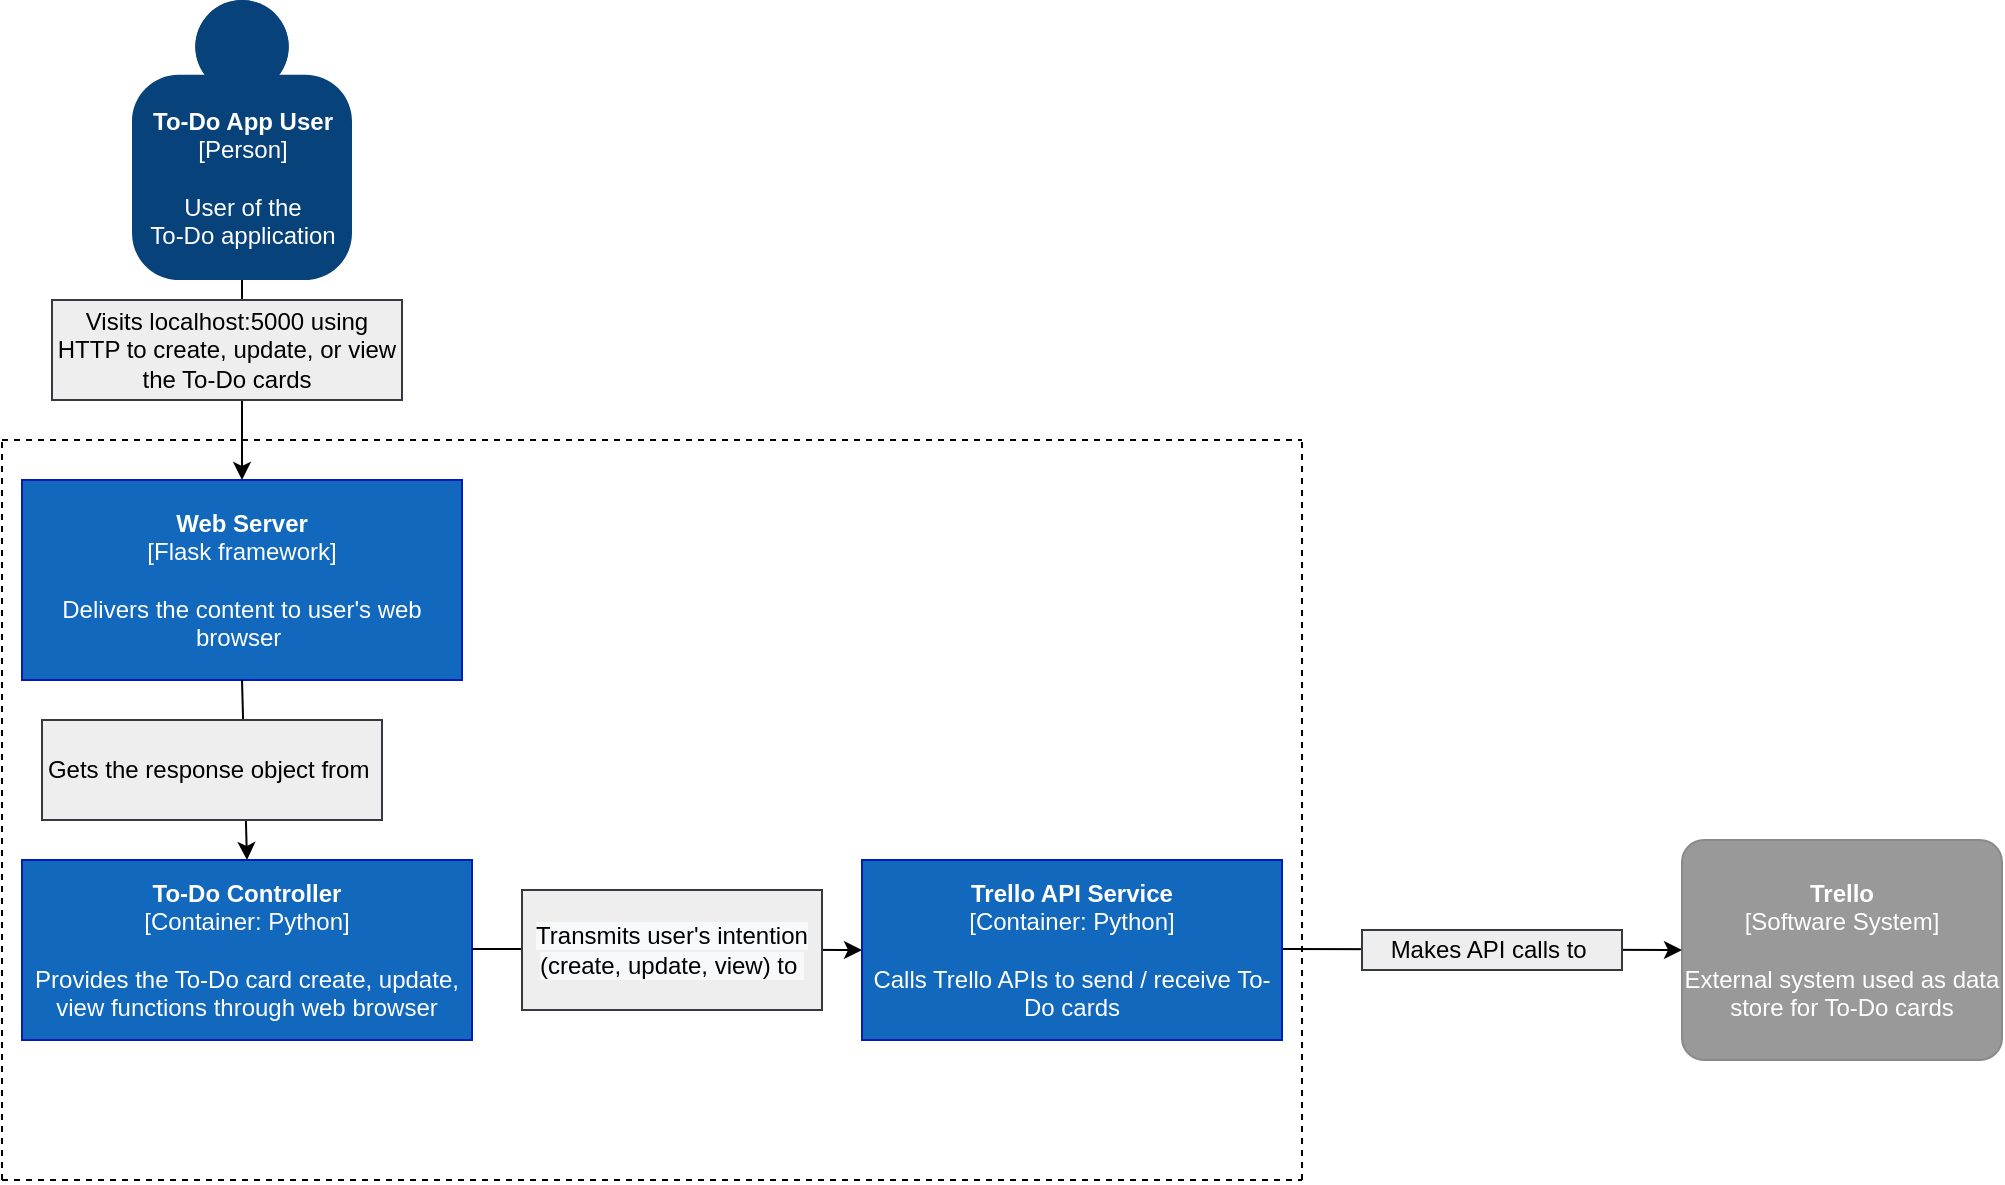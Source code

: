 <mxfile version="14.7.2" type="device"><diagram name="Page-1" id="5f0bae14-7c28-e335-631c-24af17079c00"><mxGraphModel dx="1038" dy="580" grid="1" gridSize="10" guides="1" tooltips="1" connect="1" arrows="1" fold="1" page="1" pageScale="1" pageWidth="1100" pageHeight="850" background="none" math="0" shadow="0"><root><mxCell id="0"/><mxCell id="1" parent="0"/><mxCell id="mEMzTehasm8D5cqhqnTl-16" style="rounded=0;orthogonalLoop=1;jettySize=auto;html=1;exitX=0.5;exitY=1;exitDx=0;exitDy=0;exitPerimeter=0;entryX=0.5;entryY=0;entryDx=0;entryDy=0;" parent="1" source="mEMzTehasm8D5cqhqnTl-1" target="mEMzTehasm8D5cqhqnTl-12" edge="1"><mxGeometry relative="1" as="geometry"/></mxCell><object placeholders="1" c4Name="To-Do App User" c4Type="Person" c4Description="User of the &#10;To-Do application" label="&lt;b&gt;%c4Name%&lt;/b&gt;&lt;div&gt;[%c4Type%]&lt;/div&gt;&lt;br&gt;&lt;div&gt;%c4Description%&lt;/div&gt;" id="mEMzTehasm8D5cqhqnTl-1"><mxCell style="html=1;dashed=0;whitespace=wrap;fillColor=#08427b;strokeColor=none;fontColor=#ffffff;shape=mxgraph.c4.person;align=center;metaEdit=1;points=[[0.5,0,0],[1,0.5,0],[1,0.75,0],[0.75,1,0],[0.5,1,0],[0.25,1,0],[0,0.75,0],[0,0.5,0]];metaData={&quot;c4Type&quot;:{&quot;editable&quot;:false}};" parent="1" vertex="1"><mxGeometry x="95" y="10" width="110" height="140" as="geometry"/></mxCell></object><object label="&lt;b&gt;Web Server&lt;/b&gt;&lt;br&gt;[Flask framework]&lt;br&gt;&lt;br&gt;Delivers the content to user's web browser&amp;nbsp;" Type="c4Type" c4Type="aa" id="mEMzTehasm8D5cqhqnTl-12"><mxCell style="rounded=0;whiteSpace=wrap;html=1;strokeColor=#001DBC;noLabel=0;fontColor=#ffffff;fillColor=#1168BD;" parent="1" vertex="1"><mxGeometry x="40" y="250" width="220" height="100" as="geometry"/></mxCell></object><object label="&lt;b&gt;To-Do Controller&lt;/b&gt;&lt;br&gt;[Container: Python]&lt;br&gt;&lt;br&gt;Provides the To-Do card create, update, view functions through web browser" Type="c4Type" c4Type="aa" id="mEMzTehasm8D5cqhqnTl-13"><mxCell style="rounded=0;whiteSpace=wrap;html=1;strokeColor=#001DBC;noLabel=0;fontColor=#ffffff;fillColor=#1168BD;" parent="1" vertex="1"><mxGeometry x="40" y="440" width="225" height="90" as="geometry"/></mxCell></object><object placeholders="1" c4Name="Trello" c4Type="Software System" c4Description="External system used as data store for To-Do cards" label="&lt;b&gt;%c4Name%&lt;/b&gt;&lt;div&gt;[%c4Type%]&lt;/div&gt;&lt;br&gt;&lt;div&gt;%c4Description%&lt;/div&gt;" id="mEMzTehasm8D5cqhqnTl-15"><mxCell style="rounded=1;whiteSpace=wrap;html=1;labelBackgroundColor=none;fillColor=#999999;fontColor=#ffffff;align=center;arcSize=10;strokeColor=#8A8A8A;metaEdit=1;metaData={&quot;c4Type&quot;:{&quot;editable&quot;:false}};points=[[0.25,0,0],[0.5,0,0],[0.75,0,0],[1,0.25,0],[1,0.5,0],[1,0.75,0],[0.75,1,0],[0.5,1,0],[0.25,1,0],[0,0.75,0],[0,0.5,0],[0,0.25,0]];" parent="1" vertex="1"><mxGeometry x="870" y="430" width="160" height="110.0" as="geometry"/></mxCell></object><mxCell id="mEMzTehasm8D5cqhqnTl-17" value="&lt;span&gt;Visits localhost:5000 using HTTP to create, update, or view the To-Do cards&lt;/span&gt;" style="text;html=1;align=center;verticalAlign=middle;whiteSpace=wrap;rounded=0;fillColor=#eeeeee;strokeColor=#36393d;" parent="1" vertex="1"><mxGeometry x="55" y="160" width="175" height="50" as="geometry"/></mxCell><mxCell id="mEMzTehasm8D5cqhqnTl-18" style="edgeStyle=orthogonalEdgeStyle;rounded=0;orthogonalLoop=1;jettySize=auto;html=1;entryX=0;entryY=0.5;entryDx=0;entryDy=0;" parent="1" target="w8AUgNBKgOFbTq2q4Rjq-1" edge="1"><mxGeometry relative="1" as="geometry"><Array as="points"/><mxPoint x="265" y="484.5" as="sourcePoint"/><mxPoint x="445" y="485" as="targetPoint"/></mxGeometry></mxCell><mxCell id="mEMzTehasm8D5cqhqnTl-20" style="rounded=0;orthogonalLoop=1;jettySize=auto;html=1;exitX=0.5;exitY=1;exitDx=0;exitDy=0;entryX=0.5;entryY=0;entryDx=0;entryDy=0;" parent="1" source="mEMzTehasm8D5cqhqnTl-12" target="mEMzTehasm8D5cqhqnTl-13" edge="1"><mxGeometry relative="1" as="geometry"><mxPoint x="550" y="120" as="sourcePoint"/><mxPoint x="420" y="210" as="targetPoint"/></mxGeometry></mxCell><mxCell id="mEMzTehasm8D5cqhqnTl-21" value="&lt;span style=&quot;color: rgb(0 , 0 , 0) ; font-family: &amp;#34;helvetica&amp;#34; ; font-size: 12px ; font-style: normal ; font-weight: 400 ; letter-spacing: normal ; text-align: center ; text-indent: 0px ; text-transform: none ; word-spacing: 0px ; background-color: rgb(248 , 249 , 250) ; display: inline ; float: none&quot;&gt;Transmits user's intention (create, update, view) to&amp;nbsp;&lt;/span&gt;" style="text;html=1;align=center;verticalAlign=middle;whiteSpace=wrap;rounded=0;fillColor=#eeeeee;strokeColor=#36393d;" parent="1" vertex="1"><mxGeometry x="290" y="455" width="150" height="60" as="geometry"/></mxCell><mxCell id="mEMzTehasm8D5cqhqnTl-23" value="Gets the response object from&amp;nbsp;" style="text;html=1;align=center;verticalAlign=middle;whiteSpace=wrap;rounded=0;fillColor=#eeeeee;strokeColor=#36393d;" parent="1" vertex="1"><mxGeometry x="50" y="370" width="170" height="50" as="geometry"/></mxCell><mxCell id="mEMzTehasm8D5cqhqnTl-24" style="edgeStyle=orthogonalEdgeStyle;rounded=0;orthogonalLoop=1;jettySize=auto;html=1;entryX=0;entryY=0.5;entryDx=0;entryDy=0;entryPerimeter=0;" parent="1" target="mEMzTehasm8D5cqhqnTl-15" edge="1"><mxGeometry relative="1" as="geometry"><Array as="points"/><mxPoint x="670" y="484.5" as="sourcePoint"/><mxPoint x="850" y="484.5" as="targetPoint"/></mxGeometry></mxCell><mxCell id="mEMzTehasm8D5cqhqnTl-25" value="&lt;span&gt;Makes API calls to&amp;nbsp;&lt;/span&gt;" style="text;html=1;align=center;verticalAlign=middle;whiteSpace=wrap;rounded=0;fillColor=#eeeeee;strokeColor=#36393d;" parent="1" vertex="1"><mxGeometry x="710" y="475" width="130" height="20" as="geometry"/></mxCell><mxCell id="mEMzTehasm8D5cqhqnTl-28" value="" style="endArrow=none;dashed=1;html=1;" parent="1" edge="1"><mxGeometry width="50" height="50" relative="1" as="geometry"><mxPoint x="30" y="230" as="sourcePoint"/><mxPoint x="680" y="230" as="targetPoint"/></mxGeometry></mxCell><mxCell id="mEMzTehasm8D5cqhqnTl-29" value="" style="endArrow=none;dashed=1;html=1;" parent="1" edge="1"><mxGeometry width="50" height="50" relative="1" as="geometry"><mxPoint x="30" y="600" as="sourcePoint"/><mxPoint x="680" y="600" as="targetPoint"/></mxGeometry></mxCell><mxCell id="mEMzTehasm8D5cqhqnTl-30" value="" style="endArrow=none;dashed=1;html=1;" parent="1" edge="1"><mxGeometry width="50" height="50" relative="1" as="geometry"><mxPoint x="680" y="600" as="sourcePoint"/><mxPoint x="680" y="230" as="targetPoint"/></mxGeometry></mxCell><mxCell id="mEMzTehasm8D5cqhqnTl-31" value="" style="endArrow=none;dashed=1;html=1;" parent="1" edge="1"><mxGeometry width="50" height="50" relative="1" as="geometry"><mxPoint x="30" y="600" as="sourcePoint"/><mxPoint x="30" y="230" as="targetPoint"/></mxGeometry></mxCell><object label="&lt;b&gt;Trello API Service&lt;/b&gt;&lt;br&gt;[Container: Python]&lt;br&gt;&lt;br&gt;Calls Trello APIs to send / receive To-Do cards" Type="c4Type" c4Type="aa" id="w8AUgNBKgOFbTq2q4Rjq-1"><mxCell style="rounded=0;whiteSpace=wrap;html=1;strokeColor=#001DBC;noLabel=0;fontColor=#ffffff;fillColor=#1168BD;" parent="1" vertex="1"><mxGeometry x="460" y="440" width="210" height="90" as="geometry"/></mxCell></object></root></mxGraphModel></diagram></mxfile>